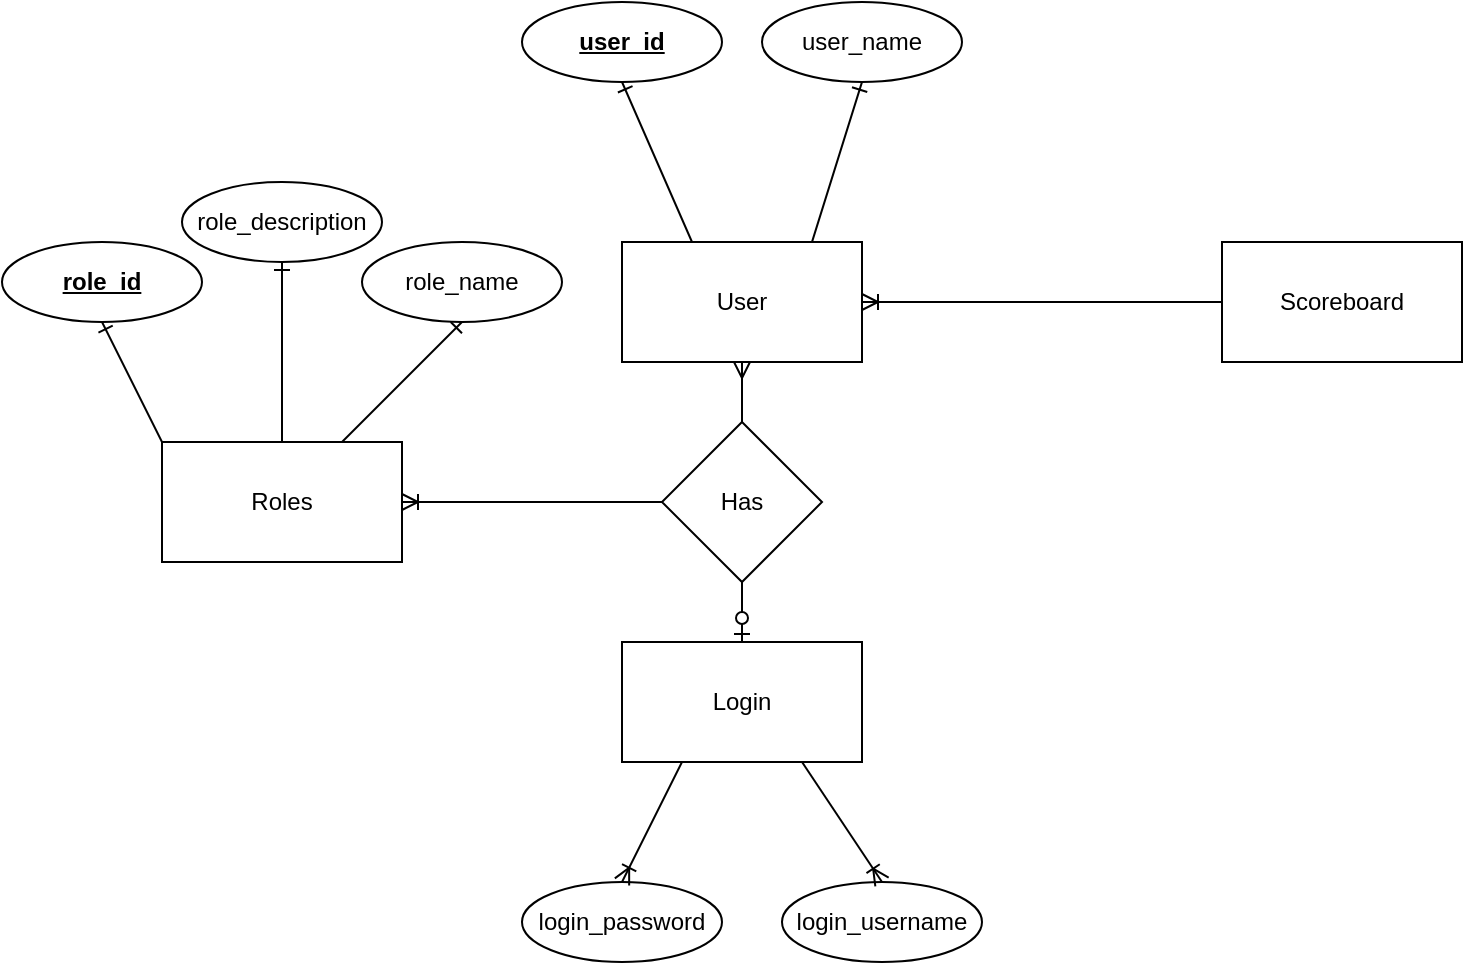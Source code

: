 <mxfile version="17.4.6" type="github">
  <diagram id="-BAGWdHoZYMnos2PnbhM" name="Page-1">
    <mxGraphModel dx="1210" dy="1104" grid="1" gridSize="10" guides="1" tooltips="1" connect="1" arrows="1" fold="1" page="1" pageScale="1" pageWidth="850" pageHeight="1100" math="0" shadow="0">
      <root>
        <mxCell id="0" />
        <mxCell id="1" parent="0" />
        <mxCell id="qaUes0zHKys_QFO6AfYa-1" value="User" style="rounded=0;whiteSpace=wrap;html=1;fillColor=default;" parent="1" vertex="1">
          <mxGeometry x="330" y="220" width="120" height="60" as="geometry" />
        </mxCell>
        <mxCell id="qaUes0zHKys_QFO6AfYa-2" value="Scoreboard" style="rounded=0;whiteSpace=wrap;html=1;fillColor=default;" parent="1" vertex="1">
          <mxGeometry x="630" y="220" width="120" height="60" as="geometry" />
        </mxCell>
        <mxCell id="qaUes0zHKys_QFO6AfYa-3" value="&lt;div&gt;Has&lt;/div&gt;" style="rhombus;whiteSpace=wrap;html=1;fillColor=default;" parent="1" vertex="1">
          <mxGeometry x="350" y="310" width="80" height="80" as="geometry" />
        </mxCell>
        <mxCell id="qaUes0zHKys_QFO6AfYa-4" value="Login" style="rounded=0;whiteSpace=wrap;html=1;fillColor=default;" parent="1" vertex="1">
          <mxGeometry x="330" y="420" width="120" height="60" as="geometry" />
        </mxCell>
        <mxCell id="EbNfRMtFxvoWhc0Nrk66-1" value="" style="fontSize=12;html=1;endArrow=ERoneToMany;rounded=0;exitX=0;exitY=0.5;exitDx=0;exitDy=0;entryX=1;entryY=0.5;entryDx=0;entryDy=0;" edge="1" parent="1" source="qaUes0zHKys_QFO6AfYa-2" target="qaUes0zHKys_QFO6AfYa-1">
          <mxGeometry width="100" height="100" relative="1" as="geometry">
            <mxPoint x="350" y="610" as="sourcePoint" />
            <mxPoint x="450" y="510" as="targetPoint" />
          </mxGeometry>
        </mxCell>
        <mxCell id="EbNfRMtFxvoWhc0Nrk66-2" value="" style="fontSize=12;html=1;endArrow=ERzeroToOne;endFill=1;rounded=0;entryX=0.5;entryY=0;entryDx=0;entryDy=0;exitX=0.5;exitY=1;exitDx=0;exitDy=0;" edge="1" parent="1" source="qaUes0zHKys_QFO6AfYa-3" target="qaUes0zHKys_QFO6AfYa-4">
          <mxGeometry width="100" height="100" relative="1" as="geometry">
            <mxPoint x="350" y="610" as="sourcePoint" />
            <mxPoint x="450" y="510" as="targetPoint" />
          </mxGeometry>
        </mxCell>
        <mxCell id="EbNfRMtFxvoWhc0Nrk66-3" value="" style="fontSize=12;html=1;endArrow=ERmany;rounded=0;entryX=0.5;entryY=1;entryDx=0;entryDy=0;exitX=0.5;exitY=0;exitDx=0;exitDy=0;" edge="1" parent="1" source="qaUes0zHKys_QFO6AfYa-3" target="qaUes0zHKys_QFO6AfYa-1">
          <mxGeometry width="100" height="100" relative="1" as="geometry">
            <mxPoint x="330" y="300" as="sourcePoint" />
            <mxPoint x="450" y="510" as="targetPoint" />
          </mxGeometry>
        </mxCell>
        <mxCell id="EbNfRMtFxvoWhc0Nrk66-4" value="user_name" style="ellipse;whiteSpace=wrap;html=1;align=center;" vertex="1" parent="1">
          <mxGeometry x="400" y="100" width="100" height="40" as="geometry" />
        </mxCell>
        <mxCell id="EbNfRMtFxvoWhc0Nrk66-5" value="&lt;b&gt;&lt;u&gt;user_id&lt;/u&gt;&lt;/b&gt;" style="ellipse;whiteSpace=wrap;html=1;align=center;" vertex="1" parent="1">
          <mxGeometry x="280" y="100" width="100" height="40" as="geometry" />
        </mxCell>
        <mxCell id="EbNfRMtFxvoWhc0Nrk66-6" value="" style="fontSize=12;html=1;endArrow=ERone;endFill=1;rounded=0;entryX=0.5;entryY=1;entryDx=0;entryDy=0;exitX=0.25;exitY=0;exitDx=0;exitDy=0;" edge="1" parent="1" target="EbNfRMtFxvoWhc0Nrk66-5">
          <mxGeometry width="100" height="100" relative="1" as="geometry">
            <mxPoint x="365" y="220" as="sourcePoint" />
            <mxPoint x="455" y="510" as="targetPoint" />
          </mxGeometry>
        </mxCell>
        <mxCell id="EbNfRMtFxvoWhc0Nrk66-7" value="" style="fontSize=12;html=1;endArrow=ERone;endFill=1;rounded=0;entryX=0.5;entryY=1;entryDx=0;entryDy=0;exitX=0.75;exitY=0;exitDx=0;exitDy=0;" edge="1" parent="1" target="EbNfRMtFxvoWhc0Nrk66-4">
          <mxGeometry width="100" height="100" relative="1" as="geometry">
            <mxPoint x="425" y="220" as="sourcePoint" />
            <mxPoint x="375" y="160" as="targetPoint" />
          </mxGeometry>
        </mxCell>
        <mxCell id="EbNfRMtFxvoWhc0Nrk66-8" value="Roles" style="rounded=0;whiteSpace=wrap;html=1;fillColor=default;" vertex="1" parent="1">
          <mxGeometry x="100" y="320" width="120" height="60" as="geometry" />
        </mxCell>
        <mxCell id="EbNfRMtFxvoWhc0Nrk66-10" value="" style="fontSize=12;html=1;endArrow=ERoneToMany;rounded=0;entryX=1;entryY=0.5;entryDx=0;entryDy=0;exitX=0;exitY=0.5;exitDx=0;exitDy=0;" edge="1" parent="1" source="qaUes0zHKys_QFO6AfYa-3" target="EbNfRMtFxvoWhc0Nrk66-8">
          <mxGeometry width="100" height="100" relative="1" as="geometry">
            <mxPoint x="350" y="610" as="sourcePoint" />
            <mxPoint x="450" y="510" as="targetPoint" />
          </mxGeometry>
        </mxCell>
        <mxCell id="EbNfRMtFxvoWhc0Nrk66-11" value="&lt;b&gt;&lt;u&gt;role_id&lt;/u&gt;&lt;/b&gt;" style="ellipse;whiteSpace=wrap;html=1;align=center;" vertex="1" parent="1">
          <mxGeometry x="20" y="220" width="100" height="40" as="geometry" />
        </mxCell>
        <mxCell id="EbNfRMtFxvoWhc0Nrk66-12" value="" style="fontSize=12;html=1;endArrow=ERone;endFill=1;rounded=0;entryX=0.5;entryY=1;entryDx=0;entryDy=0;exitX=0.25;exitY=0;exitDx=0;exitDy=0;" edge="1" parent="1" target="EbNfRMtFxvoWhc0Nrk66-11">
          <mxGeometry width="100" height="100" relative="1" as="geometry">
            <mxPoint x="100" y="320" as="sourcePoint" />
            <mxPoint x="250" y="610" as="targetPoint" />
          </mxGeometry>
        </mxCell>
        <mxCell id="EbNfRMtFxvoWhc0Nrk66-13" value="role_description" style="ellipse;whiteSpace=wrap;html=1;align=center;" vertex="1" parent="1">
          <mxGeometry x="110" y="190" width="100" height="40" as="geometry" />
        </mxCell>
        <mxCell id="EbNfRMtFxvoWhc0Nrk66-14" value="" style="fontSize=12;html=1;endArrow=ERone;endFill=1;rounded=0;entryX=0.5;entryY=1;entryDx=0;entryDy=0;exitX=0.5;exitY=0;exitDx=0;exitDy=0;" edge="1" parent="1" target="EbNfRMtFxvoWhc0Nrk66-13" source="EbNfRMtFxvoWhc0Nrk66-8">
          <mxGeometry width="100" height="100" relative="1" as="geometry">
            <mxPoint x="170" y="320" as="sourcePoint" />
            <mxPoint x="350" y="610" as="targetPoint" />
          </mxGeometry>
        </mxCell>
        <mxCell id="EbNfRMtFxvoWhc0Nrk66-15" value="&lt;div&gt;role_name&lt;/div&gt;" style="ellipse;whiteSpace=wrap;html=1;align=center;" vertex="1" parent="1">
          <mxGeometry x="200" y="220" width="100" height="40" as="geometry" />
        </mxCell>
        <mxCell id="EbNfRMtFxvoWhc0Nrk66-16" value="" style="fontSize=12;html=1;endArrow=ERone;endFill=1;rounded=0;exitX=0.75;exitY=0;exitDx=0;exitDy=0;entryX=0.5;entryY=1;entryDx=0;entryDy=0;" edge="1" parent="1" target="EbNfRMtFxvoWhc0Nrk66-15" source="EbNfRMtFxvoWhc0Nrk66-8">
          <mxGeometry width="100" height="100" relative="1" as="geometry">
            <mxPoint x="150" y="540" as="sourcePoint" />
            <mxPoint x="150" y="410" as="targetPoint" />
          </mxGeometry>
        </mxCell>
        <mxCell id="EbNfRMtFxvoWhc0Nrk66-20" value="login_password" style="ellipse;whiteSpace=wrap;html=1;align=center;" vertex="1" parent="1">
          <mxGeometry x="280" y="540" width="100" height="40" as="geometry" />
        </mxCell>
        <mxCell id="EbNfRMtFxvoWhc0Nrk66-21" value="&lt;div&gt;login_username&lt;/div&gt;" style="ellipse;whiteSpace=wrap;html=1;align=center;rotation=0;" vertex="1" parent="1">
          <mxGeometry x="410" y="540" width="100" height="40" as="geometry" />
        </mxCell>
        <mxCell id="EbNfRMtFxvoWhc0Nrk66-22" value="" style="fontSize=12;html=1;endArrow=ERoneToMany;rounded=0;exitX=0.75;exitY=1;exitDx=0;exitDy=0;entryX=0.5;entryY=0;entryDx=0;entryDy=0;" edge="1" parent="1" source="qaUes0zHKys_QFO6AfYa-4" target="EbNfRMtFxvoWhc0Nrk66-21">
          <mxGeometry width="100" height="100" relative="1" as="geometry">
            <mxPoint x="270" y="670" as="sourcePoint" />
            <mxPoint x="460" y="540" as="targetPoint" />
          </mxGeometry>
        </mxCell>
        <mxCell id="EbNfRMtFxvoWhc0Nrk66-23" value="" style="fontSize=12;html=1;endArrow=ERoneToMany;rounded=0;exitX=0.25;exitY=1;exitDx=0;exitDy=0;entryX=0.5;entryY=0;entryDx=0;entryDy=0;" edge="1" parent="1" source="qaUes0zHKys_QFO6AfYa-4">
          <mxGeometry width="100" height="100" relative="1" as="geometry">
            <mxPoint x="290" y="480" as="sourcePoint" />
            <mxPoint x="330" y="540" as="targetPoint" />
          </mxGeometry>
        </mxCell>
      </root>
    </mxGraphModel>
  </diagram>
</mxfile>
